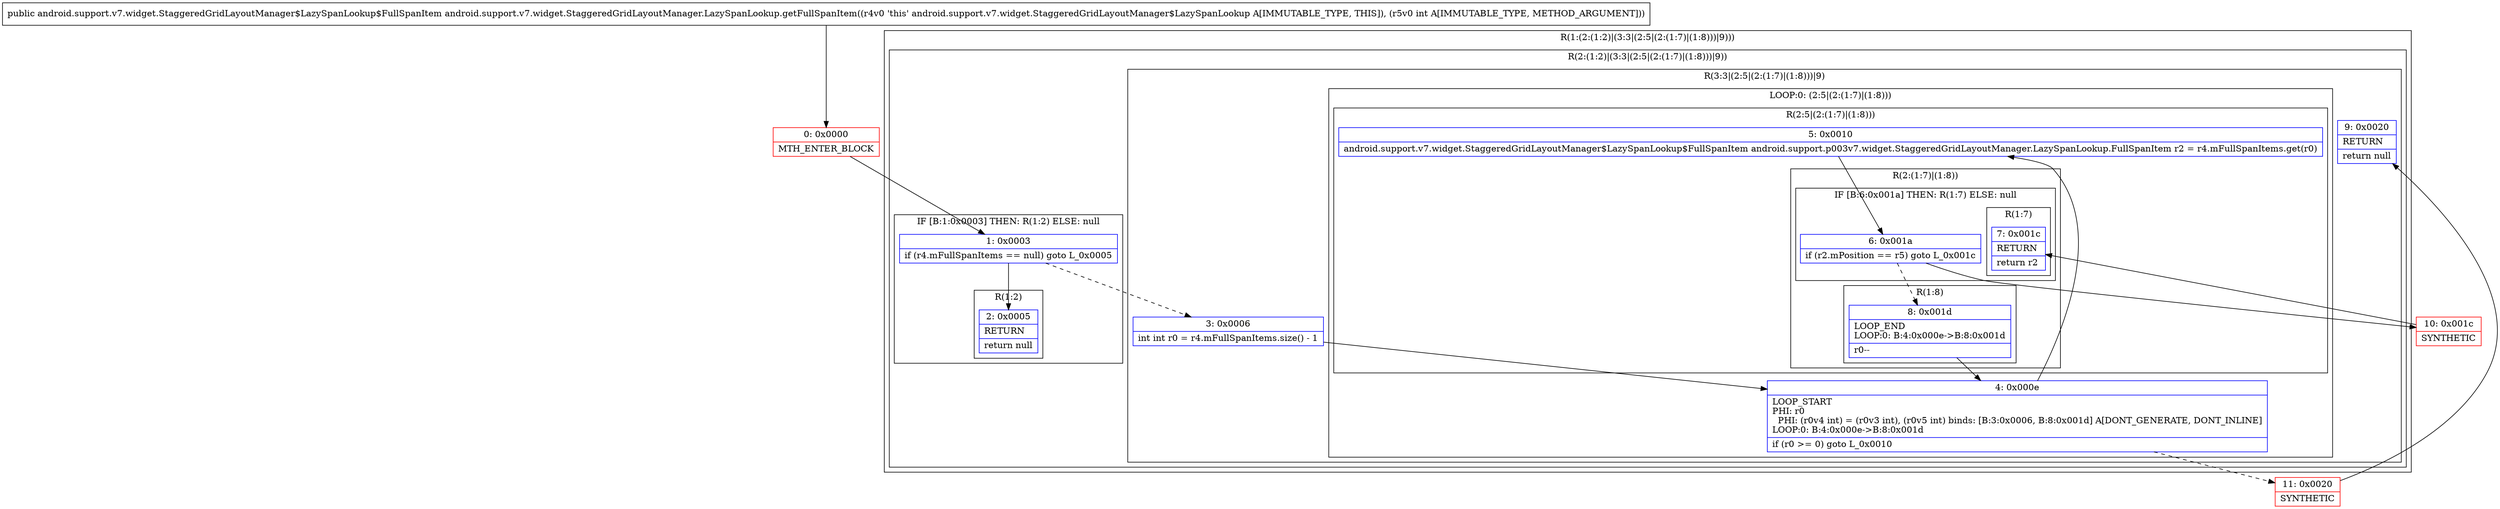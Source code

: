 digraph "CFG forandroid.support.v7.widget.StaggeredGridLayoutManager.LazySpanLookup.getFullSpanItem(I)Landroid\/support\/v7\/widget\/StaggeredGridLayoutManager$LazySpanLookup$FullSpanItem;" {
subgraph cluster_Region_917501755 {
label = "R(1:(2:(1:2)|(3:3|(2:5|(2:(1:7)|(1:8)))|9)))";
node [shape=record,color=blue];
subgraph cluster_Region_146817158 {
label = "R(2:(1:2)|(3:3|(2:5|(2:(1:7)|(1:8)))|9))";
node [shape=record,color=blue];
subgraph cluster_IfRegion_565496496 {
label = "IF [B:1:0x0003] THEN: R(1:2) ELSE: null";
node [shape=record,color=blue];
Node_1 [shape=record,label="{1\:\ 0x0003|if (r4.mFullSpanItems == null) goto L_0x0005\l}"];
subgraph cluster_Region_394676508 {
label = "R(1:2)";
node [shape=record,color=blue];
Node_2 [shape=record,label="{2\:\ 0x0005|RETURN\l|return null\l}"];
}
}
subgraph cluster_Region_72328724 {
label = "R(3:3|(2:5|(2:(1:7)|(1:8)))|9)";
node [shape=record,color=blue];
Node_3 [shape=record,label="{3\:\ 0x0006|int int r0 = r4.mFullSpanItems.size() \- 1\l}"];
subgraph cluster_LoopRegion_185848061 {
label = "LOOP:0: (2:5|(2:(1:7)|(1:8)))";
node [shape=record,color=blue];
Node_4 [shape=record,label="{4\:\ 0x000e|LOOP_START\lPHI: r0 \l  PHI: (r0v4 int) = (r0v3 int), (r0v5 int) binds: [B:3:0x0006, B:8:0x001d] A[DONT_GENERATE, DONT_INLINE]\lLOOP:0: B:4:0x000e\-\>B:8:0x001d\l|if (r0 \>= 0) goto L_0x0010\l}"];
subgraph cluster_Region_1177188305 {
label = "R(2:5|(2:(1:7)|(1:8)))";
node [shape=record,color=blue];
Node_5 [shape=record,label="{5\:\ 0x0010|android.support.v7.widget.StaggeredGridLayoutManager$LazySpanLookup$FullSpanItem android.support.p003v7.widget.StaggeredGridLayoutManager.LazySpanLookup.FullSpanItem r2 = r4.mFullSpanItems.get(r0)\l}"];
subgraph cluster_Region_1591304952 {
label = "R(2:(1:7)|(1:8))";
node [shape=record,color=blue];
subgraph cluster_IfRegion_1068242438 {
label = "IF [B:6:0x001a] THEN: R(1:7) ELSE: null";
node [shape=record,color=blue];
Node_6 [shape=record,label="{6\:\ 0x001a|if (r2.mPosition == r5) goto L_0x001c\l}"];
subgraph cluster_Region_716029238 {
label = "R(1:7)";
node [shape=record,color=blue];
Node_7 [shape=record,label="{7\:\ 0x001c|RETURN\l|return r2\l}"];
}
}
subgraph cluster_Region_1986774831 {
label = "R(1:8)";
node [shape=record,color=blue];
Node_8 [shape=record,label="{8\:\ 0x001d|LOOP_END\lLOOP:0: B:4:0x000e\-\>B:8:0x001d\l|r0\-\-\l}"];
}
}
}
}
Node_9 [shape=record,label="{9\:\ 0x0020|RETURN\l|return null\l}"];
}
}
}
Node_0 [shape=record,color=red,label="{0\:\ 0x0000|MTH_ENTER_BLOCK\l}"];
Node_10 [shape=record,color=red,label="{10\:\ 0x001c|SYNTHETIC\l}"];
Node_11 [shape=record,color=red,label="{11\:\ 0x0020|SYNTHETIC\l}"];
MethodNode[shape=record,label="{public android.support.v7.widget.StaggeredGridLayoutManager$LazySpanLookup$FullSpanItem android.support.v7.widget.StaggeredGridLayoutManager.LazySpanLookup.getFullSpanItem((r4v0 'this' android.support.v7.widget.StaggeredGridLayoutManager$LazySpanLookup A[IMMUTABLE_TYPE, THIS]), (r5v0 int A[IMMUTABLE_TYPE, METHOD_ARGUMENT])) }"];
MethodNode -> Node_0;
Node_1 -> Node_2;
Node_1 -> Node_3[style=dashed];
Node_3 -> Node_4;
Node_4 -> Node_5;
Node_4 -> Node_11[style=dashed];
Node_5 -> Node_6;
Node_6 -> Node_8[style=dashed];
Node_6 -> Node_10;
Node_8 -> Node_4;
Node_0 -> Node_1;
Node_10 -> Node_7;
Node_11 -> Node_9;
}

